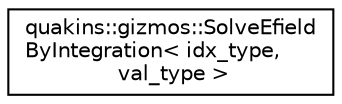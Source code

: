 digraph "Graphical Class Hierarchy"
{
 // LATEX_PDF_SIZE
  edge [fontname="Helvetica",fontsize="10",labelfontname="Helvetica",labelfontsize="10"];
  node [fontname="Helvetica",fontsize="10",shape=record];
  rankdir="LR";
  Node0 [label="quakins::gizmos::SolveEfield\lByIntegration\< idx_type,\l val_type \>",height=0.2,width=0.4,color="black", fillcolor="white", style="filled",URL="$classquakins_1_1gizmos_1_1SolveEfieldByIntegration.html",tooltip=" "];
}

